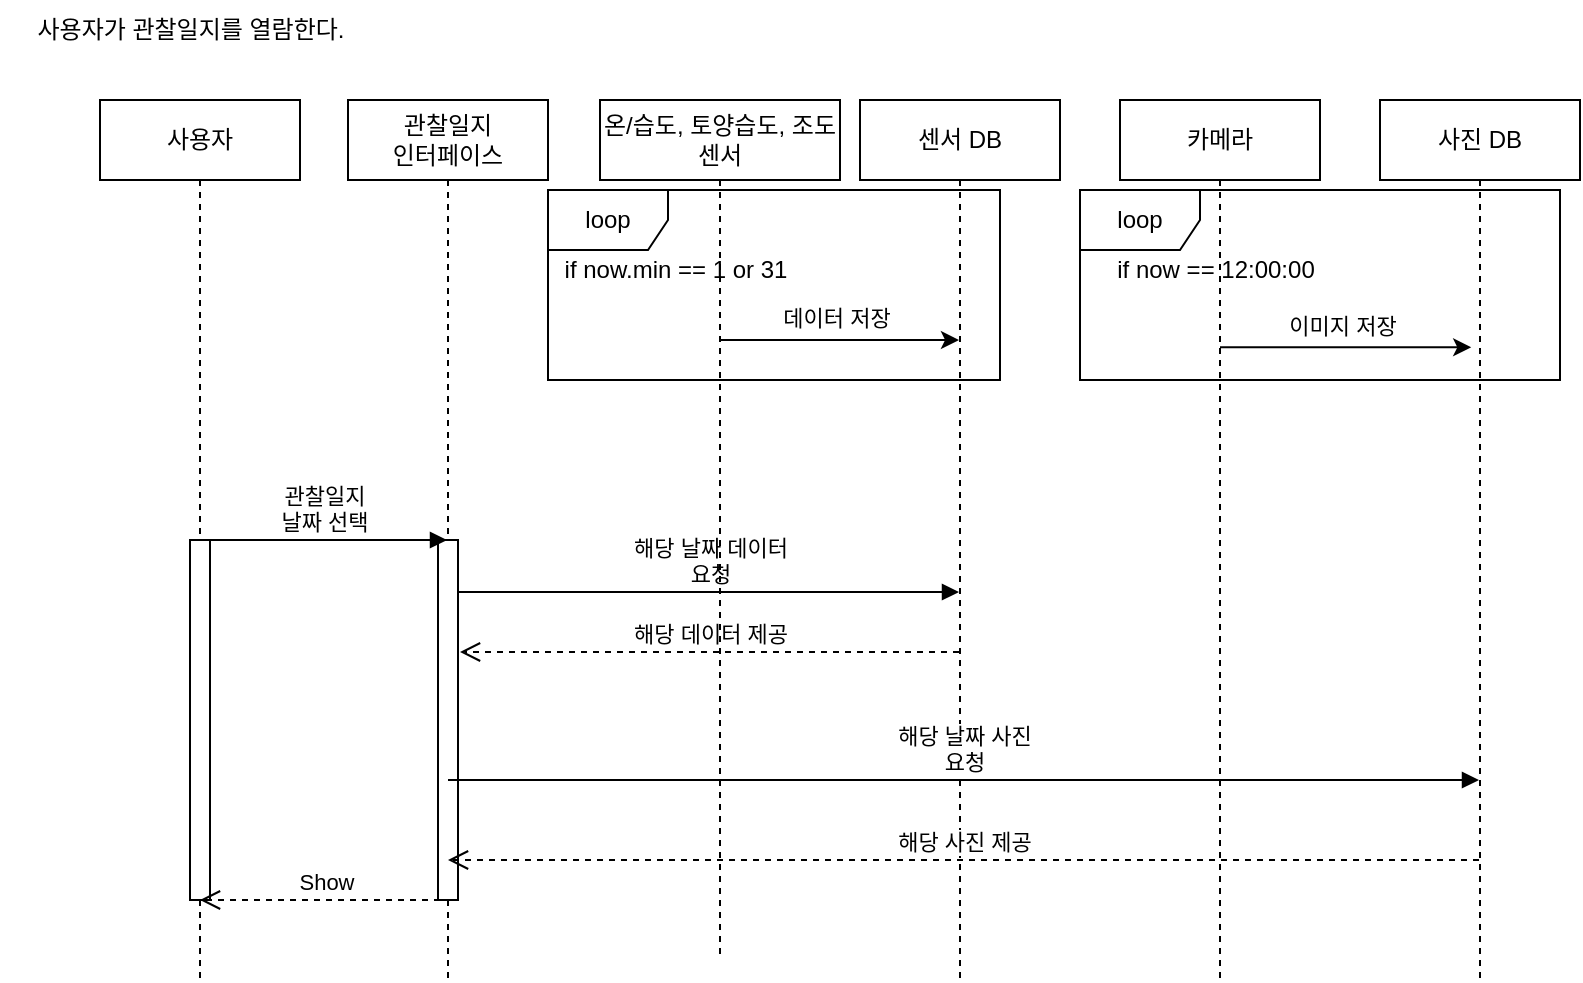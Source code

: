 <mxfile version="20.5.3" type="github">
  <diagram id="ibOZRkEERhT8VrmGGIWO" name="페이지-1">
    <mxGraphModel dx="1038" dy="513" grid="1" gridSize="10" guides="1" tooltips="1" connect="1" arrows="1" fold="1" page="1" pageScale="1" pageWidth="827" pageHeight="1169" math="0" shadow="0">
      <root>
        <mxCell id="0" />
        <mxCell id="1" parent="0" />
        <mxCell id="LfJQejW4wEZQG6NsD9H3-1" value="사용자" style="shape=umlLifeline;perimeter=lifelinePerimeter;whiteSpace=wrap;html=1;container=1;collapsible=0;recursiveResize=0;outlineConnect=0;" parent="1" vertex="1">
          <mxGeometry x="50" y="50" width="100" height="440" as="geometry" />
        </mxCell>
        <mxCell id="wvFJZ_0LhpV8LD1nnm7J-1" value="" style="html=1;points=[];perimeter=orthogonalPerimeter;" parent="LfJQejW4wEZQG6NsD9H3-1" vertex="1">
          <mxGeometry x="45" y="220" width="10" height="180" as="geometry" />
        </mxCell>
        <mxCell id="LfJQejW4wEZQG6NsD9H3-4" value="관찰일지&lt;br&gt;인터페이스" style="shape=umlLifeline;perimeter=lifelinePerimeter;whiteSpace=wrap;html=1;container=1;collapsible=0;recursiveResize=0;outlineConnect=0;" parent="1" vertex="1">
          <mxGeometry x="174" y="50" width="100" height="440" as="geometry" />
        </mxCell>
        <mxCell id="peh3bpObvGaAzJVg23kE-16" value="" style="html=1;points=[];perimeter=orthogonalPerimeter;" parent="LfJQejW4wEZQG6NsD9H3-4" vertex="1">
          <mxGeometry x="45" y="220" width="10" height="180" as="geometry" />
        </mxCell>
        <mxCell id="LfJQejW4wEZQG6NsD9H3-5" value="관찰일지&lt;br&gt;날짜 선택" style="html=1;verticalAlign=bottom;endArrow=block;rounded=0;" parent="1" source="LfJQejW4wEZQG6NsD9H3-1" target="LfJQejW4wEZQG6NsD9H3-4" edge="1">
          <mxGeometry width="80" relative="1" as="geometry">
            <mxPoint x="140" y="160" as="sourcePoint" />
            <mxPoint x="220" y="160" as="targetPoint" />
            <Array as="points" />
          </mxGeometry>
        </mxCell>
        <mxCell id="LfJQejW4wEZQG6NsD9H3-7" value="해당 데이터 제공" style="html=1;verticalAlign=bottom;endArrow=open;dashed=1;endSize=8;rounded=0;" parent="1" edge="1">
          <mxGeometry relative="1" as="geometry">
            <mxPoint x="479.5" y="326" as="sourcePoint" />
            <mxPoint x="230" y="326" as="targetPoint" />
            <Array as="points">
              <mxPoint x="306.5" y="326" />
            </Array>
          </mxGeometry>
        </mxCell>
        <mxCell id="peh3bpObvGaAzJVg23kE-1" value="센서 DB" style="shape=umlLifeline;perimeter=lifelinePerimeter;whiteSpace=wrap;html=1;container=1;collapsible=0;recursiveResize=0;outlineConnect=0;" parent="1" vertex="1">
          <mxGeometry x="430" y="50" width="100" height="440" as="geometry" />
        </mxCell>
        <mxCell id="peh3bpObvGaAzJVg23kE-3" value="카메라" style="shape=umlLifeline;perimeter=lifelinePerimeter;whiteSpace=wrap;html=1;container=1;collapsible=0;recursiveResize=0;outlineConnect=0;" parent="1" vertex="1">
          <mxGeometry x="560" y="50" width="100" height="440" as="geometry" />
        </mxCell>
        <mxCell id="peh3bpObvGaAzJVg23kE-5" value="사진 DB" style="shape=umlLifeline;perimeter=lifelinePerimeter;whiteSpace=wrap;html=1;container=1;collapsible=0;recursiveResize=0;outlineConnect=0;" parent="1" vertex="1">
          <mxGeometry x="690" y="50" width="100" height="440" as="geometry" />
        </mxCell>
        <mxCell id="peh3bpObvGaAzJVg23kE-9" value="loop" style="shape=umlFrame;whiteSpace=wrap;html=1;" parent="peh3bpObvGaAzJVg23kE-5" vertex="1">
          <mxGeometry x="-150" y="45" width="240" height="95" as="geometry" />
        </mxCell>
        <mxCell id="peh3bpObvGaAzJVg23kE-14" value="if now == 12:00:00" style="text;html=1;strokeColor=none;fillColor=none;align=center;verticalAlign=middle;whiteSpace=wrap;rounded=0;" parent="peh3bpObvGaAzJVg23kE-5" vertex="1">
          <mxGeometry x="-140" y="70" width="116" height="30" as="geometry" />
        </mxCell>
        <mxCell id="peh3bpObvGaAzJVg23kE-8" value="" style="endArrow=classic;html=1;rounded=0;entryX=0.06;entryY=0.244;entryDx=0;entryDy=0;entryPerimeter=0;" parent="1" source="peh3bpObvGaAzJVg23kE-3" edge="1">
          <mxGeometry width="50" height="50" relative="1" as="geometry">
            <mxPoint x="420" y="230" as="sourcePoint" />
            <mxPoint x="735.6" y="173.68" as="targetPoint" />
          </mxGeometry>
        </mxCell>
        <mxCell id="peh3bpObvGaAzJVg23kE-11" value="이미지 저장" style="edgeLabel;html=1;align=center;verticalAlign=middle;resizable=0;points=[];" parent="peh3bpObvGaAzJVg23kE-8" vertex="1" connectable="0">
          <mxGeometry x="-0.294" y="1" relative="1" as="geometry">
            <mxPoint x="16" y="-10" as="offset" />
          </mxGeometry>
        </mxCell>
        <mxCell id="LfJQejW4wEZQG6NsD9H3-6" value="해당 날짜 데이터&lt;br&gt;요청" style="html=1;verticalAlign=bottom;endArrow=block;rounded=0;" parent="1" edge="1">
          <mxGeometry width="80" relative="1" as="geometry">
            <mxPoint x="229" y="296" as="sourcePoint" />
            <mxPoint x="479.5" y="296" as="targetPoint" />
            <Array as="points">
              <mxPoint x="380" y="296" />
            </Array>
          </mxGeometry>
        </mxCell>
        <mxCell id="peh3bpObvGaAzJVg23kE-15" value="Show" style="html=1;verticalAlign=bottom;endArrow=open;dashed=1;endSize=8;rounded=0;" parent="1" edge="1">
          <mxGeometry relative="1" as="geometry">
            <mxPoint x="226" y="450" as="sourcePoint" />
            <mxPoint x="100" y="450" as="targetPoint" />
            <Array as="points">
              <mxPoint x="176.5" y="450" />
            </Array>
          </mxGeometry>
        </mxCell>
        <mxCell id="peh3bpObvGaAzJVg23kE-17" value="사용자가 관찰일지를 열람한다." style="text;html=1;align=center;verticalAlign=middle;resizable=0;points=[];autosize=1;strokeColor=none;fillColor=none;" parent="1" vertex="1">
          <mxGeometry width="190" height="30" as="geometry" />
        </mxCell>
        <mxCell id="d3AjCsMdX__2Pnssnm50-1" value="해당 날짜 사진&lt;br&gt;요청" style="html=1;verticalAlign=bottom;endArrow=block;rounded=0;" edge="1" parent="1" source="LfJQejW4wEZQG6NsD9H3-4" target="peh3bpObvGaAzJVg23kE-5">
          <mxGeometry width="80" relative="1" as="geometry">
            <mxPoint x="320" y="400" as="sourcePoint" />
            <mxPoint x="476" y="390" as="targetPoint" />
            <Array as="points">
              <mxPoint x="450" y="390" />
            </Array>
          </mxGeometry>
        </mxCell>
        <mxCell id="d3AjCsMdX__2Pnssnm50-4" value="온/습도, 토양습도, 조도 센서" style="shape=umlLifeline;perimeter=lifelinePerimeter;whiteSpace=wrap;html=1;container=1;collapsible=0;recursiveResize=0;outlineConnect=0;" vertex="1" parent="1">
          <mxGeometry x="300" y="50" width="120" height="430" as="geometry" />
        </mxCell>
        <mxCell id="d3AjCsMdX__2Pnssnm50-2" value="loop" style="shape=umlFrame;whiteSpace=wrap;html=1;" vertex="1" parent="d3AjCsMdX__2Pnssnm50-4">
          <mxGeometry x="-26" y="45" width="226" height="95" as="geometry" />
        </mxCell>
        <mxCell id="d3AjCsMdX__2Pnssnm50-3" value="if now.min == 1 or 31" style="text;html=1;strokeColor=none;fillColor=none;align=center;verticalAlign=middle;whiteSpace=wrap;rounded=0;" vertex="1" parent="d3AjCsMdX__2Pnssnm50-4">
          <mxGeometry x="-20" y="70" width="116" height="30" as="geometry" />
        </mxCell>
        <mxCell id="d3AjCsMdX__2Pnssnm50-5" value="" style="endArrow=classic;html=1;rounded=0;" edge="1" parent="d3AjCsMdX__2Pnssnm50-4" target="peh3bpObvGaAzJVg23kE-1">
          <mxGeometry width="50" height="50" relative="1" as="geometry">
            <mxPoint x="60" y="120.0" as="sourcePoint" />
            <mxPoint x="186.1" y="120.0" as="targetPoint" />
          </mxGeometry>
        </mxCell>
        <mxCell id="d3AjCsMdX__2Pnssnm50-6" value="데이터 저장" style="edgeLabel;html=1;align=center;verticalAlign=middle;resizable=0;points=[];" vertex="1" connectable="0" parent="d3AjCsMdX__2Pnssnm50-5">
          <mxGeometry x="-0.294" y="1" relative="1" as="geometry">
            <mxPoint x="16" y="-10" as="offset" />
          </mxGeometry>
        </mxCell>
        <mxCell id="d3AjCsMdX__2Pnssnm50-7" value="해당 사진 제공" style="html=1;verticalAlign=bottom;endArrow=open;dashed=1;endSize=8;rounded=0;" edge="1" parent="1" source="peh3bpObvGaAzJVg23kE-5" target="LfJQejW4wEZQG6NsD9H3-4">
          <mxGeometry relative="1" as="geometry">
            <mxPoint x="449.5" y="430" as="sourcePoint" />
            <mxPoint x="323.5" y="430" as="targetPoint" />
            <Array as="points">
              <mxPoint x="400" y="430" />
            </Array>
          </mxGeometry>
        </mxCell>
      </root>
    </mxGraphModel>
  </diagram>
</mxfile>
